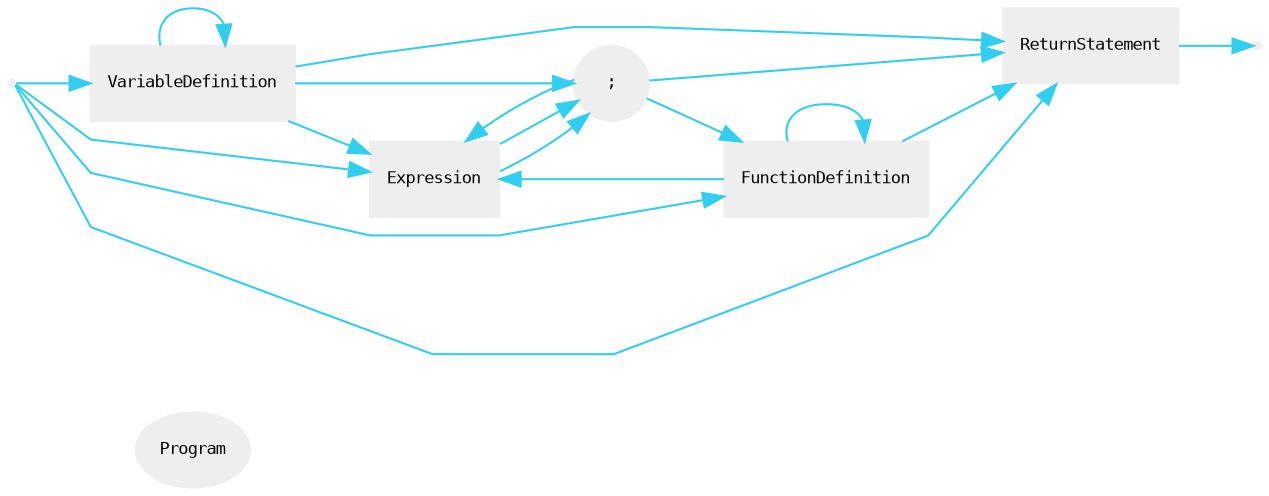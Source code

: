 digraph Scoping {
    fontname = "Bitstream Vera Sans mono"
    fontsize = 8
    rankdir=LR
    edgesep=5
    overlap=false
    splines=polyline//ortho
    
    node [fontname = "Bitstream Vera Sans mono"]
    node [fontsize = 8]
    node [style=filled]
    node [fillcolor="#EEEEEE"]
    node [color="#EEEEEE"]
    edge [color="#31CEF0"]
 
    Program [
        label="Program"
    ]
    
    VarDefinition [
        label="VariableDefinition"
        shape=box
    ]
    FuncDefinition [
        label="FunctionDefinition"
        shape=box
    ]
    Expression [
        label="Expression"
        shape=box
    ]
    ReturnStatement [
        label="ReturnStatement"
        shape=box
    ]
    
    SemColDelim [
        label=";"
        shape=circle
    ]
    
    start[shape=point]
    end[shape=point]
    { rank=min start }
    { rank=max end }
    
    start -> VarDefinition -> SemColDelim -> FuncDefinition -> Expression -> SemColDelim -> ReturnStatement -> end[weight=100]
    start -> FuncDefinition
    start -> Expression
    start -> ReturnStatement
    VarDefinition -> VarDefinition[splines=polyline]
    FuncDefinition -> FuncDefinition[splines=polyline]
    Expression -> SemColDelim -> Expression[splines=polyline]
    VarDefinition -> Expression
    VarDefinition -> ReturnStatement    
    FuncDefinition -> ReturnStatement
        
}